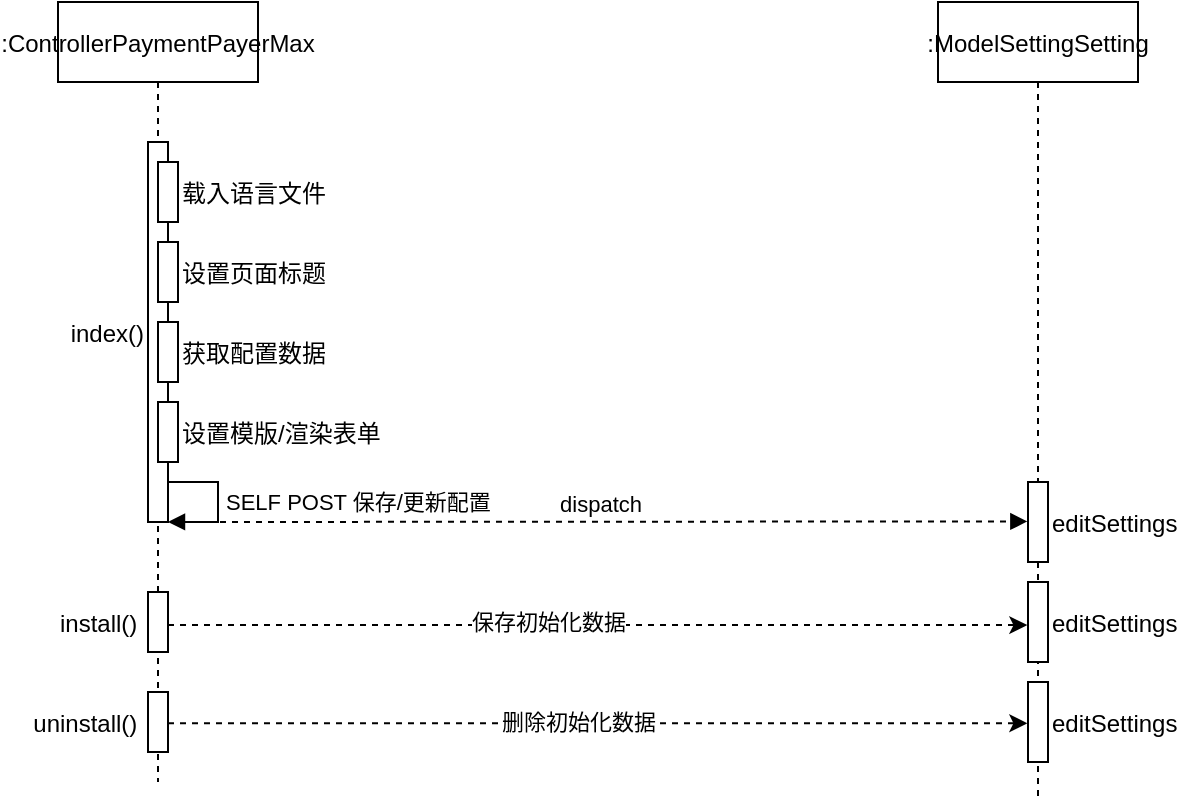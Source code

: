 <mxfile>
    <diagram id="79VijMopo8gD8Fn0UUBw" name="第 1 页">
        <mxGraphModel dx="1102" dy="700" grid="1" gridSize="10" guides="1" tooltips="1" connect="1" arrows="1" fold="1" page="1" pageScale="1" pageWidth="827" pageHeight="1169" math="0" shadow="0">
            <root>
                <mxCell id="0"/>
                <mxCell id="1" parent="0"/>
                <mxCell id="2" value=":ControllerPaymentPayerMax" style="shape=umlLifeline;perimeter=lifelinePerimeter;container=1;collapsible=0;recursiveResize=0;rounded=0;shadow=0;strokeWidth=1;" vertex="1" parent="1">
                    <mxGeometry x="120" y="80" width="100" height="390" as="geometry"/>
                </mxCell>
                <mxCell id="3" value="index()" style="points=[];perimeter=orthogonalPerimeter;rounded=0;shadow=0;strokeWidth=1;labelPosition=left;verticalLabelPosition=middle;align=right;verticalAlign=middle;" vertex="1" parent="2">
                    <mxGeometry x="45" y="70" width="10" height="190" as="geometry"/>
                </mxCell>
                <mxCell id="5" value="载入语言文件" style="points=[];perimeter=orthogonalPerimeter;rounded=0;shadow=0;strokeWidth=1;labelPosition=right;verticalLabelPosition=middle;align=left;verticalAlign=middle;" vertex="1" parent="2">
                    <mxGeometry x="50" y="80" width="10" height="30" as="geometry"/>
                </mxCell>
                <mxCell id="12" value="设置页面标题" style="points=[];perimeter=orthogonalPerimeter;rounded=0;shadow=0;strokeWidth=1;labelPosition=right;verticalLabelPosition=middle;align=left;verticalAlign=middle;" vertex="1" parent="2">
                    <mxGeometry x="50" y="120" width="10" height="30" as="geometry"/>
                </mxCell>
                <mxCell id="13" value="获取配置数据" style="points=[];perimeter=orthogonalPerimeter;rounded=0;shadow=0;strokeWidth=1;labelPosition=right;verticalLabelPosition=middle;align=left;verticalAlign=middle;" vertex="1" parent="2">
                    <mxGeometry x="50" y="160" width="10" height="30" as="geometry"/>
                </mxCell>
                <mxCell id="14" value="设置模版/渲染表单" style="points=[];perimeter=orthogonalPerimeter;rounded=0;shadow=0;strokeWidth=1;labelPosition=right;verticalLabelPosition=middle;align=left;verticalAlign=middle;" vertex="1" parent="2">
                    <mxGeometry x="50" y="200" width="10" height="30" as="geometry"/>
                </mxCell>
                <mxCell id="16" value="SELF POST 保存/更新配置" style="edgeStyle=orthogonalEdgeStyle;html=1;align=left;spacingLeft=2;endArrow=block;rounded=0;entryX=1;entryY=0;" edge="1" parent="2">
                    <mxGeometry relative="1" as="geometry">
                        <mxPoint x="55" y="240" as="sourcePoint"/>
                        <Array as="points">
                            <mxPoint x="80" y="239.99"/>
                        </Array>
                        <mxPoint x="55.0" y="259.99" as="targetPoint"/>
                    </mxGeometry>
                </mxCell>
                <mxCell id="18" value="uninstall() " style="points=[];perimeter=orthogonalPerimeter;rounded=0;shadow=0;strokeWidth=1;labelPosition=left;verticalLabelPosition=middle;align=right;verticalAlign=middle;" vertex="1" parent="2">
                    <mxGeometry x="45" y="345" width="10" height="30" as="geometry"/>
                </mxCell>
                <mxCell id="17" value="install() " style="points=[];perimeter=orthogonalPerimeter;rounded=0;shadow=0;strokeWidth=1;labelPosition=left;verticalLabelPosition=middle;align=right;verticalAlign=middle;" vertex="1" parent="2">
                    <mxGeometry x="45" y="295" width="10" height="30" as="geometry"/>
                </mxCell>
                <mxCell id="6" value=":ModelSettingSetting" style="shape=umlLifeline;perimeter=lifelinePerimeter;container=1;collapsible=0;recursiveResize=0;rounded=0;shadow=0;strokeWidth=1;" vertex="1" parent="1">
                    <mxGeometry x="560" y="80" width="100" height="400" as="geometry"/>
                </mxCell>
                <mxCell id="7" value="editSettings" style="points=[];perimeter=orthogonalPerimeter;rounded=0;shadow=0;strokeWidth=1;labelPosition=right;verticalLabelPosition=middle;align=left;verticalAlign=middle;" vertex="1" parent="6">
                    <mxGeometry x="45" y="240" width="10" height="40" as="geometry"/>
                </mxCell>
                <mxCell id="20" value="editSettings" style="points=[];perimeter=orthogonalPerimeter;rounded=0;shadow=0;strokeWidth=1;labelPosition=right;verticalLabelPosition=middle;align=left;verticalAlign=middle;" vertex="1" parent="6">
                    <mxGeometry x="45" y="290" width="10" height="40" as="geometry"/>
                </mxCell>
                <mxCell id="21" value="editSettings" style="points=[];perimeter=orthogonalPerimeter;rounded=0;shadow=0;strokeWidth=1;labelPosition=right;verticalLabelPosition=middle;align=left;verticalAlign=middle;" vertex="1" parent="6">
                    <mxGeometry x="45" y="340" width="10" height="40" as="geometry"/>
                </mxCell>
                <mxCell id="19" value="dispatch" style="html=1;verticalAlign=bottom;endArrow=block;entryX=-0.032;entryY=0.493;entryDx=0;entryDy=0;entryPerimeter=0;dashed=1;" edge="1" parent="1" target="7">
                    <mxGeometry width="80" relative="1" as="geometry">
                        <mxPoint x="177" y="340" as="sourcePoint"/>
                        <mxPoint x="601.82" y="340" as="targetPoint"/>
                    </mxGeometry>
                </mxCell>
                <mxCell id="22" style="edgeStyle=none;html=1;entryX=-0.032;entryY=0.539;entryDx=0;entryDy=0;entryPerimeter=0;dashed=1;" edge="1" parent="1" source="17" target="20">
                    <mxGeometry relative="1" as="geometry"/>
                </mxCell>
                <mxCell id="23" value="保存初始化数据" style="edgeLabel;html=1;align=center;verticalAlign=middle;resizable=0;points=[];" vertex="1" connectable="0" parent="22">
                    <mxGeometry x="-0.115" y="2" relative="1" as="geometry">
                        <mxPoint as="offset"/>
                    </mxGeometry>
                </mxCell>
                <mxCell id="24" style="edgeStyle=none;html=1;entryX=-0.032;entryY=0.516;entryDx=0;entryDy=0;entryPerimeter=0;dashed=1;" edge="1" parent="1" source="18" target="21">
                    <mxGeometry relative="1" as="geometry"/>
                </mxCell>
                <mxCell id="25" value="删除初始化数据" style="edgeLabel;html=1;align=center;verticalAlign=middle;resizable=0;points=[];" vertex="1" connectable="0" parent="24">
                    <mxGeometry x="-0.2" relative="1" as="geometry">
                        <mxPoint x="33" y="-1" as="offset"/>
                    </mxGeometry>
                </mxCell>
            </root>
        </mxGraphModel>
    </diagram>
</mxfile>